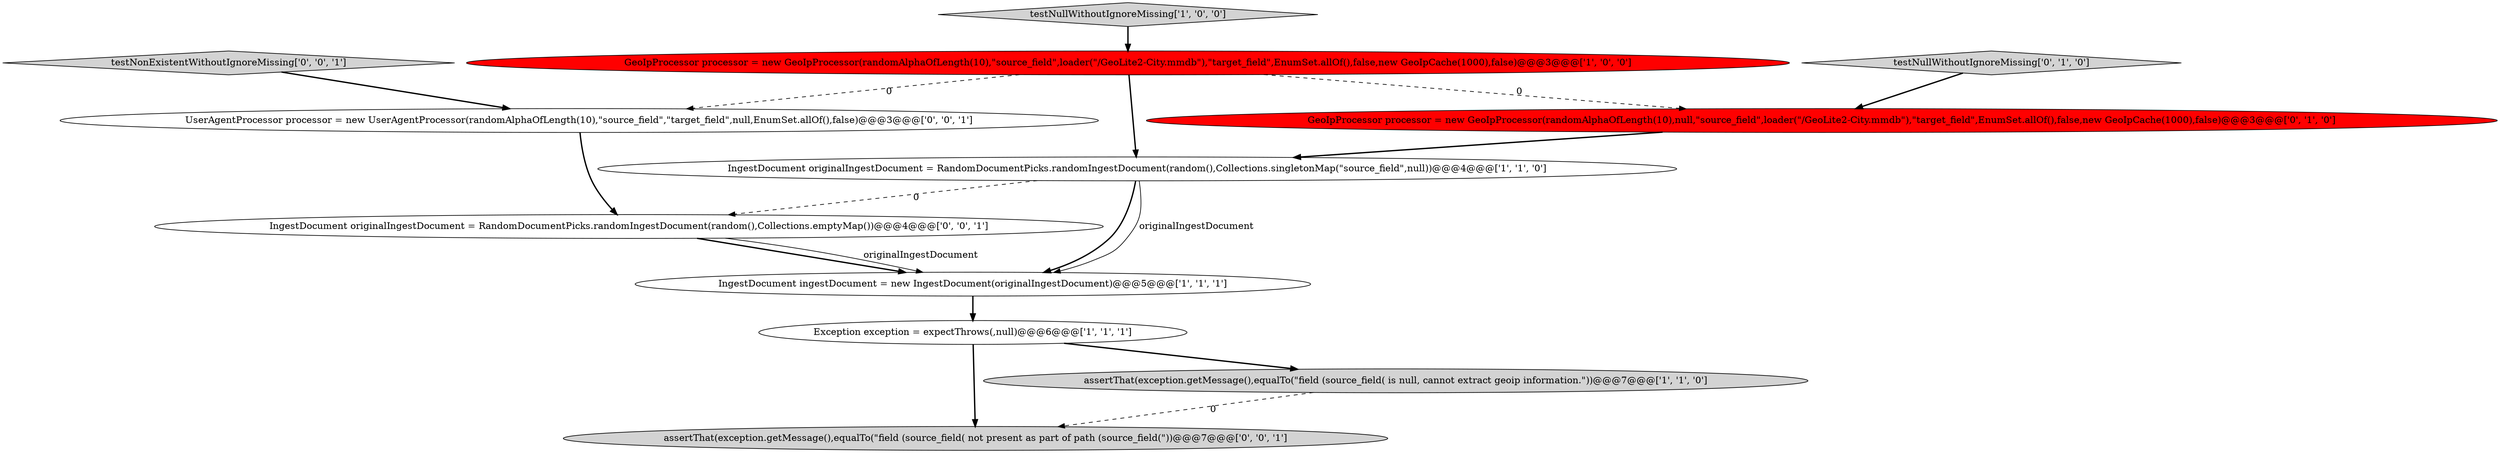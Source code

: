digraph {
9 [style = filled, label = "testNonExistentWithoutIgnoreMissing['0', '0', '1']", fillcolor = lightgray, shape = diamond image = "AAA0AAABBB3BBB"];
7 [style = filled, label = "testNullWithoutIgnoreMissing['0', '1', '0']", fillcolor = lightgray, shape = diamond image = "AAA0AAABBB2BBB"];
8 [style = filled, label = "assertThat(exception.getMessage(),equalTo(\"field (source_field( not present as part of path (source_field(\"))@@@7@@@['0', '0', '1']", fillcolor = lightgray, shape = ellipse image = "AAA0AAABBB3BBB"];
3 [style = filled, label = "testNullWithoutIgnoreMissing['1', '0', '0']", fillcolor = lightgray, shape = diamond image = "AAA0AAABBB1BBB"];
4 [style = filled, label = "GeoIpProcessor processor = new GeoIpProcessor(randomAlphaOfLength(10),\"source_field\",loader(\"/GeoLite2-City.mmdb\"),\"target_field\",EnumSet.allOf(),false,new GeoIpCache(1000),false)@@@3@@@['1', '0', '0']", fillcolor = red, shape = ellipse image = "AAA1AAABBB1BBB"];
11 [style = filled, label = "IngestDocument originalIngestDocument = RandomDocumentPicks.randomIngestDocument(random(),Collections.emptyMap())@@@4@@@['0', '0', '1']", fillcolor = white, shape = ellipse image = "AAA0AAABBB3BBB"];
0 [style = filled, label = "Exception exception = expectThrows(,null)@@@6@@@['1', '1', '1']", fillcolor = white, shape = ellipse image = "AAA0AAABBB1BBB"];
5 [style = filled, label = "IngestDocument ingestDocument = new IngestDocument(originalIngestDocument)@@@5@@@['1', '1', '1']", fillcolor = white, shape = ellipse image = "AAA0AAABBB1BBB"];
6 [style = filled, label = "GeoIpProcessor processor = new GeoIpProcessor(randomAlphaOfLength(10),null,\"source_field\",loader(\"/GeoLite2-City.mmdb\"),\"target_field\",EnumSet.allOf(),false,new GeoIpCache(1000),false)@@@3@@@['0', '1', '0']", fillcolor = red, shape = ellipse image = "AAA1AAABBB2BBB"];
10 [style = filled, label = "UserAgentProcessor processor = new UserAgentProcessor(randomAlphaOfLength(10),\"source_field\",\"target_field\",null,EnumSet.allOf(),false)@@@3@@@['0', '0', '1']", fillcolor = white, shape = ellipse image = "AAA0AAABBB3BBB"];
2 [style = filled, label = "assertThat(exception.getMessage(),equalTo(\"field (source_field( is null, cannot extract geoip information.\"))@@@7@@@['1', '1', '0']", fillcolor = lightgray, shape = ellipse image = "AAA0AAABBB1BBB"];
1 [style = filled, label = "IngestDocument originalIngestDocument = RandomDocumentPicks.randomIngestDocument(random(),Collections.singletonMap(\"source_field\",null))@@@4@@@['1', '1', '0']", fillcolor = white, shape = ellipse image = "AAA0AAABBB1BBB"];
1->5 [style = bold, label=""];
6->1 [style = bold, label=""];
1->5 [style = solid, label="originalIngestDocument"];
11->5 [style = bold, label=""];
4->1 [style = bold, label=""];
9->10 [style = bold, label=""];
4->10 [style = dashed, label="0"];
5->0 [style = bold, label=""];
4->6 [style = dashed, label="0"];
2->8 [style = dashed, label="0"];
3->4 [style = bold, label=""];
1->11 [style = dashed, label="0"];
7->6 [style = bold, label=""];
11->5 [style = solid, label="originalIngestDocument"];
0->2 [style = bold, label=""];
10->11 [style = bold, label=""];
0->8 [style = bold, label=""];
}
